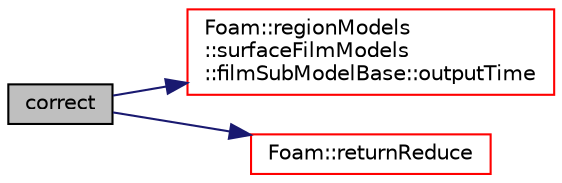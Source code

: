 digraph "correct"
{
  bgcolor="transparent";
  edge [fontname="Helvetica",fontsize="10",labelfontname="Helvetica",labelfontsize="10"];
  node [fontname="Helvetica",fontsize="10",shape=record];
  rankdir="LR";
  Node1 [label="correct",height=0.2,width=0.4,color="black", fillcolor="grey75", style="filled", fontcolor="black"];
  Node1 -> Node2 [color="midnightblue",fontsize="10",style="solid",fontname="Helvetica"];
  Node2 [label="Foam::regionModels\l::surfaceFilmModels\l::filmSubModelBase::outputTime",height=0.2,width=0.4,color="red",URL="$a00789.html#a4c739173bf75a87e1b6535c2431f1229",tooltip="Flag to indicate when to write a property. "];
  Node1 -> Node3 [color="midnightblue",fontsize="10",style="solid",fontname="Helvetica"];
  Node3 [label="Foam::returnReduce",height=0.2,width=0.4,color="red",URL="$a10758.html#a8d528a67d2a9c6fe4fb94bc86872624b"];
}

